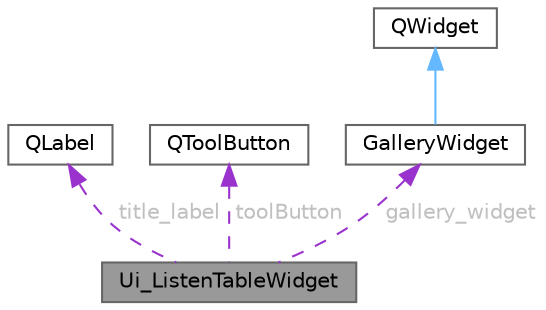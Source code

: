 digraph "Ui_ListenTableWidget"
{
 // LATEX_PDF_SIZE
  bgcolor="transparent";
  edge [fontname=Helvetica,fontsize=10,labelfontname=Helvetica,labelfontsize=10];
  node [fontname=Helvetica,fontsize=10,shape=box,height=0.2,width=0.4];
  Node1 [id="Node000001",label="Ui_ListenTableWidget",height=0.2,width=0.4,color="gray40", fillcolor="grey60", style="filled", fontcolor="black",tooltip=" "];
  Node2 -> Node1 [id="edge1_Node000001_Node000002",dir="back",color="darkorchid3",style="dashed",tooltip=" ",label=" title_label",fontcolor="grey" ];
  Node2 [id="Node000002",label="QLabel",height=0.2,width=0.4,color="gray40", fillcolor="white", style="filled",URL="$class_q_label.html",tooltip="标签控件类"];
  Node3 -> Node1 [id="edge2_Node000001_Node000003",dir="back",color="darkorchid3",style="dashed",tooltip=" ",label=" toolButton",fontcolor="grey" ];
  Node3 [id="Node000003",label="QToolButton",height=0.2,width=0.4,color="gray40", fillcolor="white", style="filled",URL="$class_q_tool_button.html",tooltip="工具按钮类"];
  Node4 -> Node1 [id="edge3_Node000001_Node000004",dir="back",color="darkorchid3",style="dashed",tooltip=" ",label=" gallery_widget",fontcolor="grey" ];
  Node4 [id="Node000004",label="GalleryWidget",height=0.2,width=0.4,color="gray40", fillcolor="white", style="filled",URL="$class_gallery_widget.html",tooltip="照片画廊控件类，管理照片卡片并支持动态布局和动画"];
  Node5 -> Node4 [id="edge4_Node000004_Node000005",dir="back",color="steelblue1",style="solid",tooltip=" "];
  Node5 [id="Node000005",label="QWidget",height=0.2,width=0.4,color="gray40", fillcolor="white", style="filled",tooltip=" "];
}

